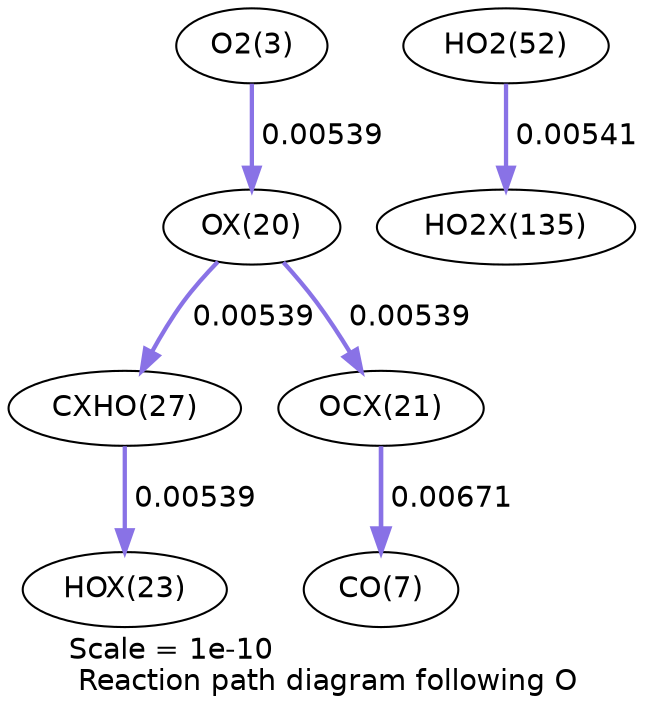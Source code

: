 digraph reaction_paths {
center=1;
s5 -> s25[fontname="Helvetica", penwidth=2.06, arrowsize=1.03, color="0.7, 0.505, 0.9"
, label=" 0.00539"];
s25 -> s30[fontname="Helvetica", penwidth=2.06, arrowsize=1.03, color="0.7, 0.505, 0.9"
, label=" 0.00539"];
s25 -> s26[fontname="Helvetica", penwidth=2.06, arrowsize=1.03, color="0.7, 0.505, 0.9"
, label=" 0.00539"];
s30 -> s28[fontname="Helvetica", penwidth=2.06, arrowsize=1.03, color="0.7, 0.505, 0.9"
, label=" 0.00539"];
s26 -> s9[fontname="Helvetica", penwidth=2.22, arrowsize=1.11, color="0.7, 0.507, 0.9"
, label=" 0.00671"];
s21 -> s40[fontname="Helvetica", penwidth=2.06, arrowsize=1.03, color="0.7, 0.505, 0.9"
, label=" 0.00541"];
s5 [ fontname="Helvetica", label="O2(3)"];
s9 [ fontname="Helvetica", label="CO(7)"];
s21 [ fontname="Helvetica", label="HO2(52)"];
s25 [ fontname="Helvetica", label="OX(20)"];
s26 [ fontname="Helvetica", label="OCX(21)"];
s28 [ fontname="Helvetica", label="HOX(23)"];
s30 [ fontname="Helvetica", label="CXHO(27)"];
s40 [ fontname="Helvetica", label="HO2X(135)"];
 label = "Scale = 1e-10\l Reaction path diagram following O";
 fontname = "Helvetica";
}
